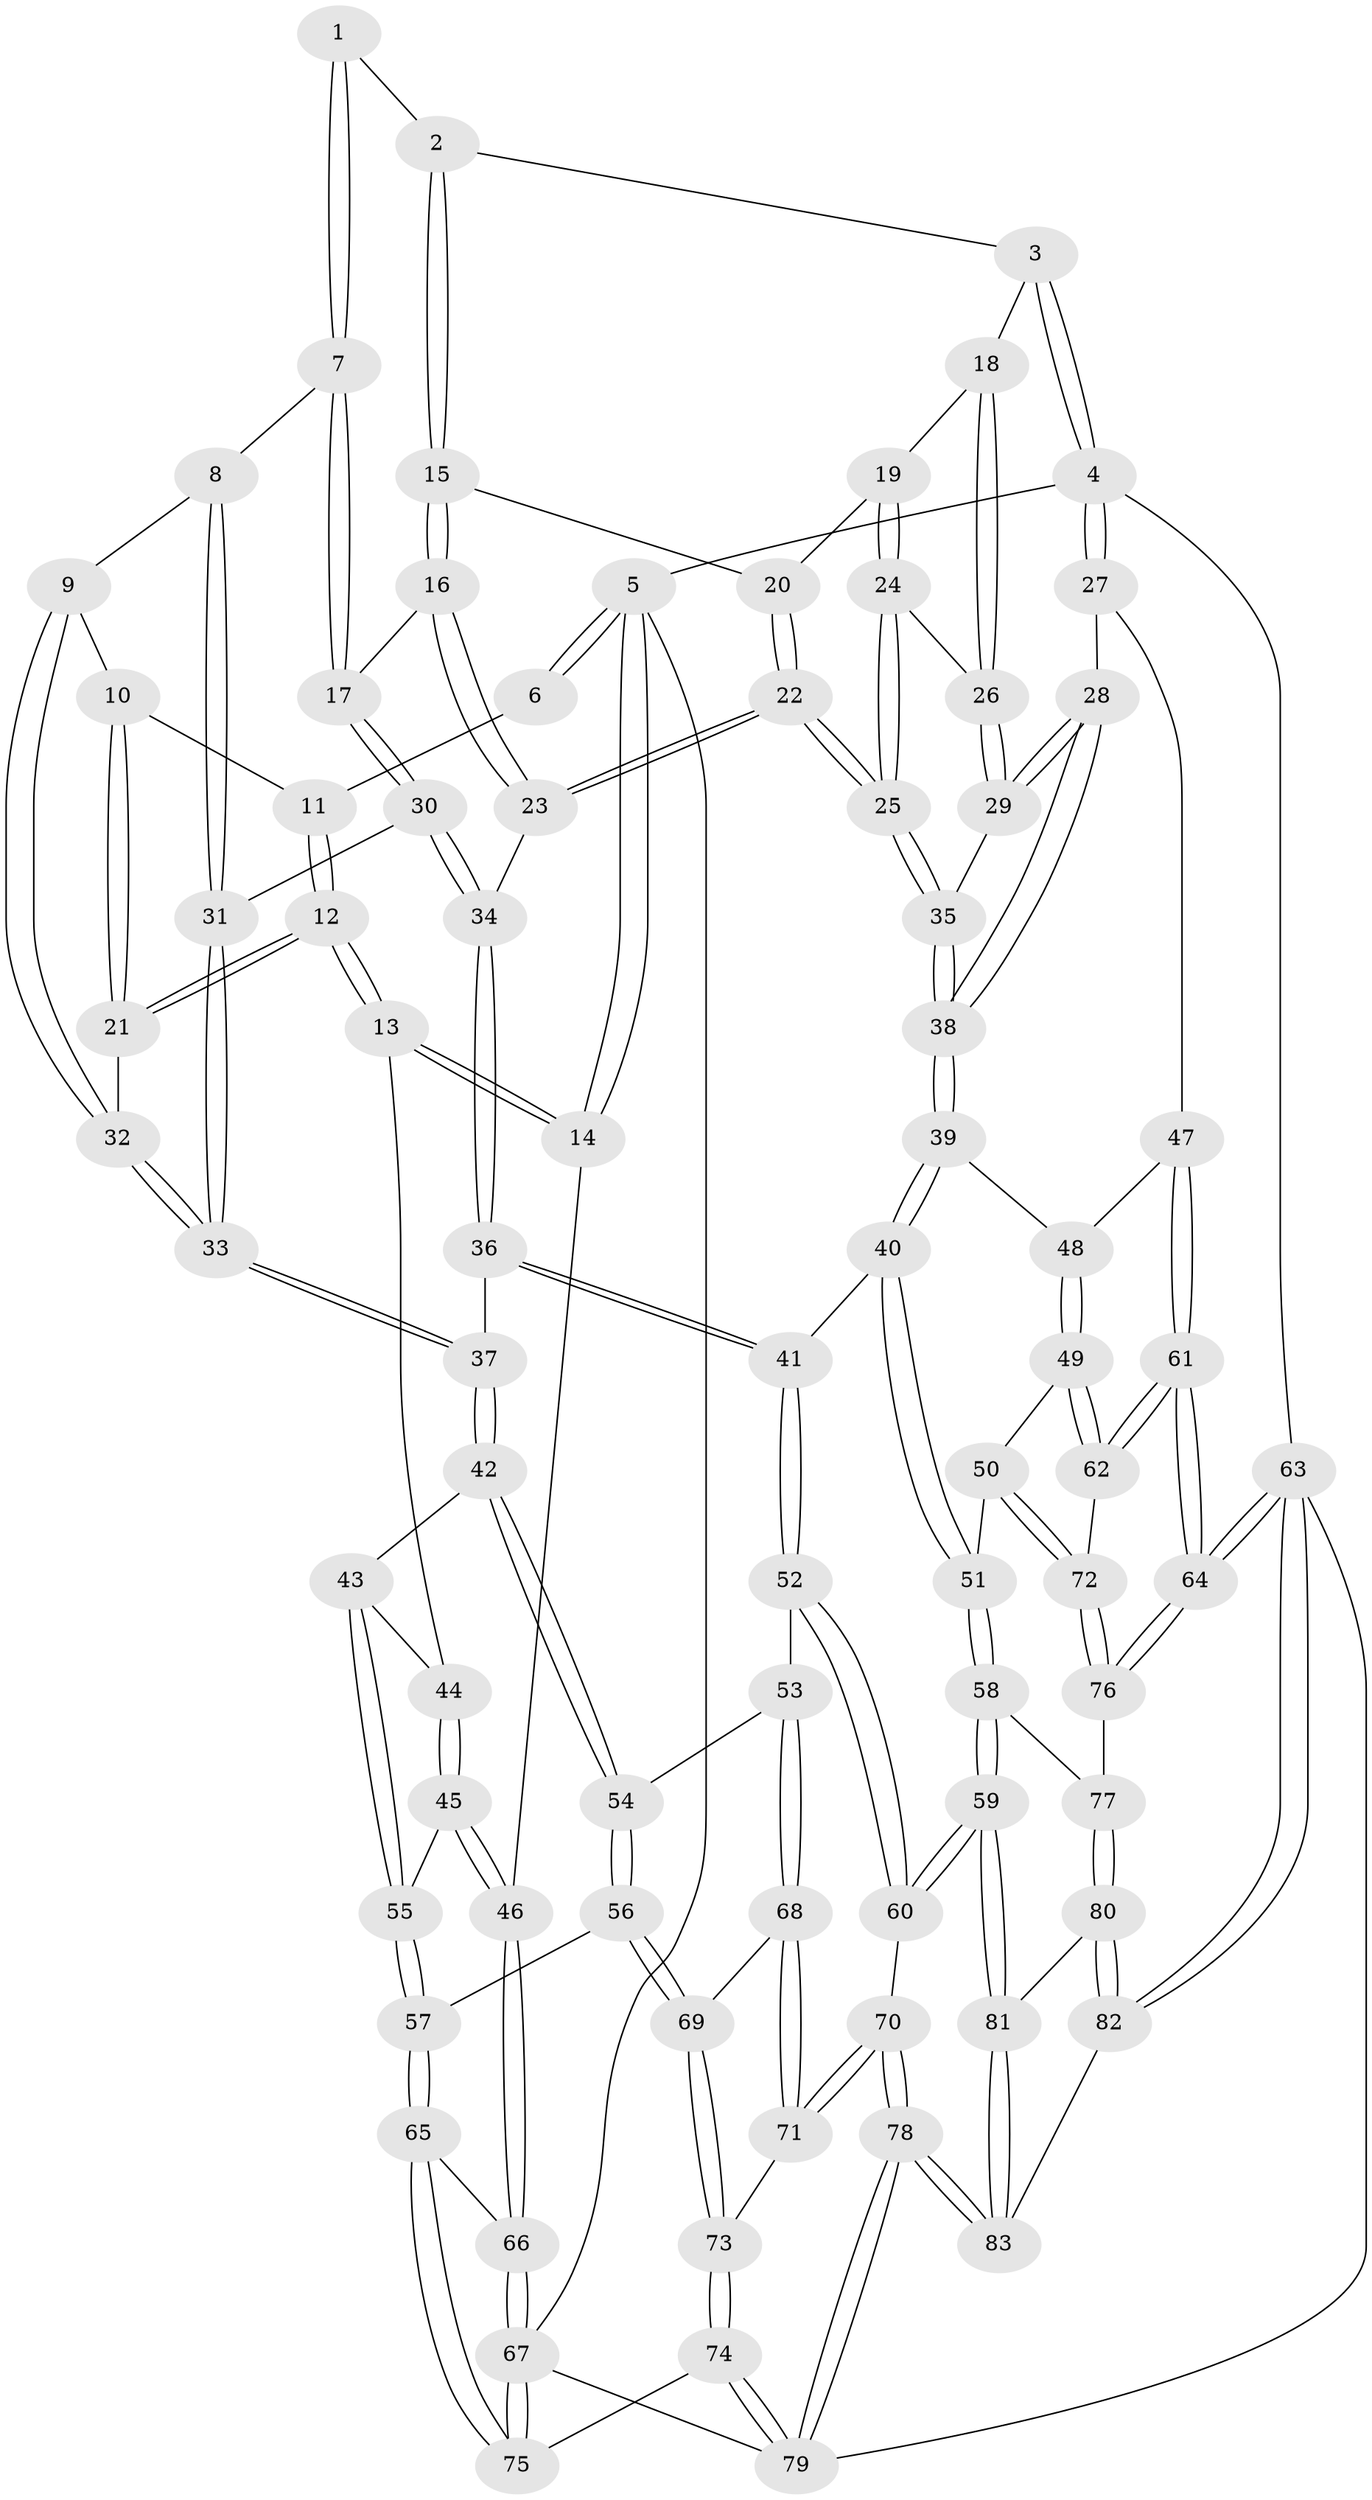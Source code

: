 // Generated by graph-tools (version 1.1) at 2025/51/03/09/25 03:51:04]
// undirected, 83 vertices, 204 edges
graph export_dot {
graph [start="1"]
  node [color=gray90,style=filled];
  1 [pos="+0.3767522279934759+0"];
  2 [pos="+0.6247627396472313+0"];
  3 [pos="+0.9239946619729429+0"];
  4 [pos="+1+0"];
  5 [pos="+0+0"];
  6 [pos="+0.0732067681012462+0"];
  7 [pos="+0.3640576435837455+0.007669020043630032"];
  8 [pos="+0.3506250446214497+0.02524388171193761"];
  9 [pos="+0.29541322890045+0.07733028612621554"];
  10 [pos="+0.17237502368393323+0.03044422052392572"];
  11 [pos="+0.0853839893840346+0"];
  12 [pos="+0.07016595706555606+0.23707339299255467"];
  13 [pos="+0.03805201487121179+0.255505126170795"];
  14 [pos="+0+0.287411358353791"];
  15 [pos="+0.6241623701046497+0"];
  16 [pos="+0.5884987532409681+0.059766839384989695"];
  17 [pos="+0.4672919170211129+0.11589664936245639"];
  18 [pos="+0.8805879621519758+0"];
  19 [pos="+0.7612670235878639+0.07038469916280037"];
  20 [pos="+0.7294947162655386+0.06318269482318227"];
  21 [pos="+0.12128995392793752+0.21745068171046816"];
  22 [pos="+0.6941976787992584+0.2226480320668848"];
  23 [pos="+0.6474756545028038+0.1973562379413812"];
  24 [pos="+0.8025888063749664+0.14859657736055837"];
  25 [pos="+0.6961305612099454+0.22434124928129331"];
  26 [pos="+0.8954899407129814+0.12819498277689131"];
  27 [pos="+1+0.2713523735737245"];
  28 [pos="+1+0.25809308717518203"];
  29 [pos="+0.9370259629806845+0.17057650539880023"];
  30 [pos="+0.4556302180839632+0.17243547257997158"];
  31 [pos="+0.37978780817319596+0.21685918748030167"];
  32 [pos="+0.24602517125521958+0.2184160669793768"];
  33 [pos="+0.3242082595150506+0.26564747379663173"];
  34 [pos="+0.534043021636569+0.23549574137505475"];
  35 [pos="+0.72927684718561+0.3239910980294962"];
  36 [pos="+0.471040039334618+0.4607097546822864"];
  37 [pos="+0.3997185503628705+0.4643285823769407"];
  38 [pos="+0.7404752111625962+0.4330185979252867"];
  39 [pos="+0.7374711069978453+0.44073332886968153"];
  40 [pos="+0.7001967330934393+0.48330669866286075"];
  41 [pos="+0.5938834450620709+0.4952902039189563"];
  42 [pos="+0.3666107379660273+0.49221498413843395"];
  43 [pos="+0.29053324369065675+0.5077660913470948"];
  44 [pos="+0.18480790470466774+0.4298102234976941"];
  45 [pos="+0+0.5379277718134953"];
  46 [pos="+0+0.5157153209432832"];
  47 [pos="+1+0.42649001046993057"];
  48 [pos="+0.954025582070434+0.5123847183095638"];
  49 [pos="+0.9406694645289171+0.6863837244008563"];
  50 [pos="+0.8760595142859859+0.6979850656524366"];
  51 [pos="+0.7945103634886002+0.6939421616408544"];
  52 [pos="+0.5501360058070368+0.7062403769895226"];
  53 [pos="+0.39987348235625153+0.7174841302677343"];
  54 [pos="+0.3841596758086047+0.6856082569726446"];
  55 [pos="+0.18144083394083443+0.5999271567766477"];
  56 [pos="+0.2119323321684203+0.743413632974661"];
  57 [pos="+0.1740593851440688+0.7011989933154875"];
  58 [pos="+0.7648195412611367+0.7528091966459092"];
  59 [pos="+0.6389622537762162+0.8907034919779108"];
  60 [pos="+0.6311609582331899+0.8856819306523257"];
  61 [pos="+1+0.7384964004886613"];
  62 [pos="+1+0.7209227153328017"];
  63 [pos="+1+1"];
  64 [pos="+1+1"];
  65 [pos="+0.060583675430071426+0.7603634210486895"];
  66 [pos="+0+0.68303293464642"];
  67 [pos="+0+0.8793237933729751"];
  68 [pos="+0.3983216805966302+0.745845321434546"];
  69 [pos="+0.22980734641763176+0.7924237201931557"];
  70 [pos="+0.422788809692232+0.8540108087824558"];
  71 [pos="+0.41689025657131934+0.8473728442843155"];
  72 [pos="+0.9287319201356689+0.8435518380678241"];
  73 [pos="+0.23614988299922035+0.8499126893297335"];
  74 [pos="+0.16950541147038967+0.9706111115840087"];
  75 [pos="+0.11161890915899488+0.926806284637152"];
  76 [pos="+0.9187996555764812+0.899739363196652"];
  77 [pos="+0.9103956078272113+0.9018448972609185"];
  78 [pos="+0.2643227096811861+1"];
  79 [pos="+0.23983405145394807+1"];
  80 [pos="+0.901674835723873+0.9103816078088487"];
  81 [pos="+0.6406418540177484+0.8983444019109719"];
  82 [pos="+0.7522525820756529+1"];
  83 [pos="+0.6641812129613648+1"];
  1 -- 2;
  1 -- 7;
  1 -- 7;
  2 -- 3;
  2 -- 15;
  2 -- 15;
  3 -- 4;
  3 -- 4;
  3 -- 18;
  4 -- 5;
  4 -- 27;
  4 -- 27;
  4 -- 63;
  5 -- 6;
  5 -- 6;
  5 -- 14;
  5 -- 14;
  5 -- 67;
  6 -- 11;
  7 -- 8;
  7 -- 17;
  7 -- 17;
  8 -- 9;
  8 -- 31;
  8 -- 31;
  9 -- 10;
  9 -- 32;
  9 -- 32;
  10 -- 11;
  10 -- 21;
  10 -- 21;
  11 -- 12;
  11 -- 12;
  12 -- 13;
  12 -- 13;
  12 -- 21;
  12 -- 21;
  13 -- 14;
  13 -- 14;
  13 -- 44;
  14 -- 46;
  15 -- 16;
  15 -- 16;
  15 -- 20;
  16 -- 17;
  16 -- 23;
  16 -- 23;
  17 -- 30;
  17 -- 30;
  18 -- 19;
  18 -- 26;
  18 -- 26;
  19 -- 20;
  19 -- 24;
  19 -- 24;
  20 -- 22;
  20 -- 22;
  21 -- 32;
  22 -- 23;
  22 -- 23;
  22 -- 25;
  22 -- 25;
  23 -- 34;
  24 -- 25;
  24 -- 25;
  24 -- 26;
  25 -- 35;
  25 -- 35;
  26 -- 29;
  26 -- 29;
  27 -- 28;
  27 -- 47;
  28 -- 29;
  28 -- 29;
  28 -- 38;
  28 -- 38;
  29 -- 35;
  30 -- 31;
  30 -- 34;
  30 -- 34;
  31 -- 33;
  31 -- 33;
  32 -- 33;
  32 -- 33;
  33 -- 37;
  33 -- 37;
  34 -- 36;
  34 -- 36;
  35 -- 38;
  35 -- 38;
  36 -- 37;
  36 -- 41;
  36 -- 41;
  37 -- 42;
  37 -- 42;
  38 -- 39;
  38 -- 39;
  39 -- 40;
  39 -- 40;
  39 -- 48;
  40 -- 41;
  40 -- 51;
  40 -- 51;
  41 -- 52;
  41 -- 52;
  42 -- 43;
  42 -- 54;
  42 -- 54;
  43 -- 44;
  43 -- 55;
  43 -- 55;
  44 -- 45;
  44 -- 45;
  45 -- 46;
  45 -- 46;
  45 -- 55;
  46 -- 66;
  46 -- 66;
  47 -- 48;
  47 -- 61;
  47 -- 61;
  48 -- 49;
  48 -- 49;
  49 -- 50;
  49 -- 62;
  49 -- 62;
  50 -- 51;
  50 -- 72;
  50 -- 72;
  51 -- 58;
  51 -- 58;
  52 -- 53;
  52 -- 60;
  52 -- 60;
  53 -- 54;
  53 -- 68;
  53 -- 68;
  54 -- 56;
  54 -- 56;
  55 -- 57;
  55 -- 57;
  56 -- 57;
  56 -- 69;
  56 -- 69;
  57 -- 65;
  57 -- 65;
  58 -- 59;
  58 -- 59;
  58 -- 77;
  59 -- 60;
  59 -- 60;
  59 -- 81;
  59 -- 81;
  60 -- 70;
  61 -- 62;
  61 -- 62;
  61 -- 64;
  61 -- 64;
  62 -- 72;
  63 -- 64;
  63 -- 64;
  63 -- 82;
  63 -- 82;
  63 -- 79;
  64 -- 76;
  64 -- 76;
  65 -- 66;
  65 -- 75;
  65 -- 75;
  66 -- 67;
  66 -- 67;
  67 -- 75;
  67 -- 75;
  67 -- 79;
  68 -- 69;
  68 -- 71;
  68 -- 71;
  69 -- 73;
  69 -- 73;
  70 -- 71;
  70 -- 71;
  70 -- 78;
  70 -- 78;
  71 -- 73;
  72 -- 76;
  72 -- 76;
  73 -- 74;
  73 -- 74;
  74 -- 75;
  74 -- 79;
  74 -- 79;
  76 -- 77;
  77 -- 80;
  77 -- 80;
  78 -- 79;
  78 -- 79;
  78 -- 83;
  78 -- 83;
  80 -- 81;
  80 -- 82;
  80 -- 82;
  81 -- 83;
  81 -- 83;
  82 -- 83;
}
